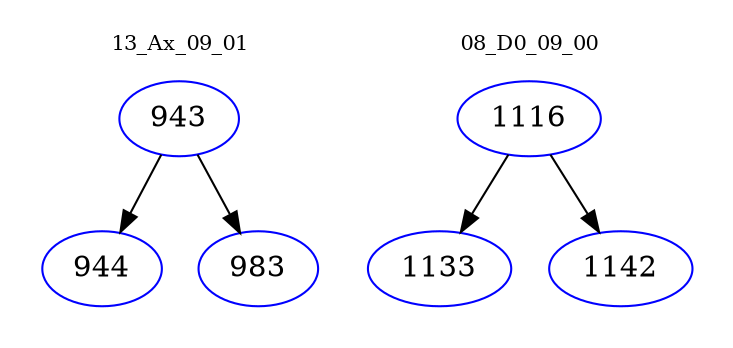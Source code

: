 digraph{
subgraph cluster_0 {
color = white
label = "13_Ax_09_01";
fontsize=10;
T0_943 [label="943", color="blue"]
T0_943 -> T0_944 [color="black"]
T0_944 [label="944", color="blue"]
T0_943 -> T0_983 [color="black"]
T0_983 [label="983", color="blue"]
}
subgraph cluster_1 {
color = white
label = "08_D0_09_00";
fontsize=10;
T1_1116 [label="1116", color="blue"]
T1_1116 -> T1_1133 [color="black"]
T1_1133 [label="1133", color="blue"]
T1_1116 -> T1_1142 [color="black"]
T1_1142 [label="1142", color="blue"]
}
}
